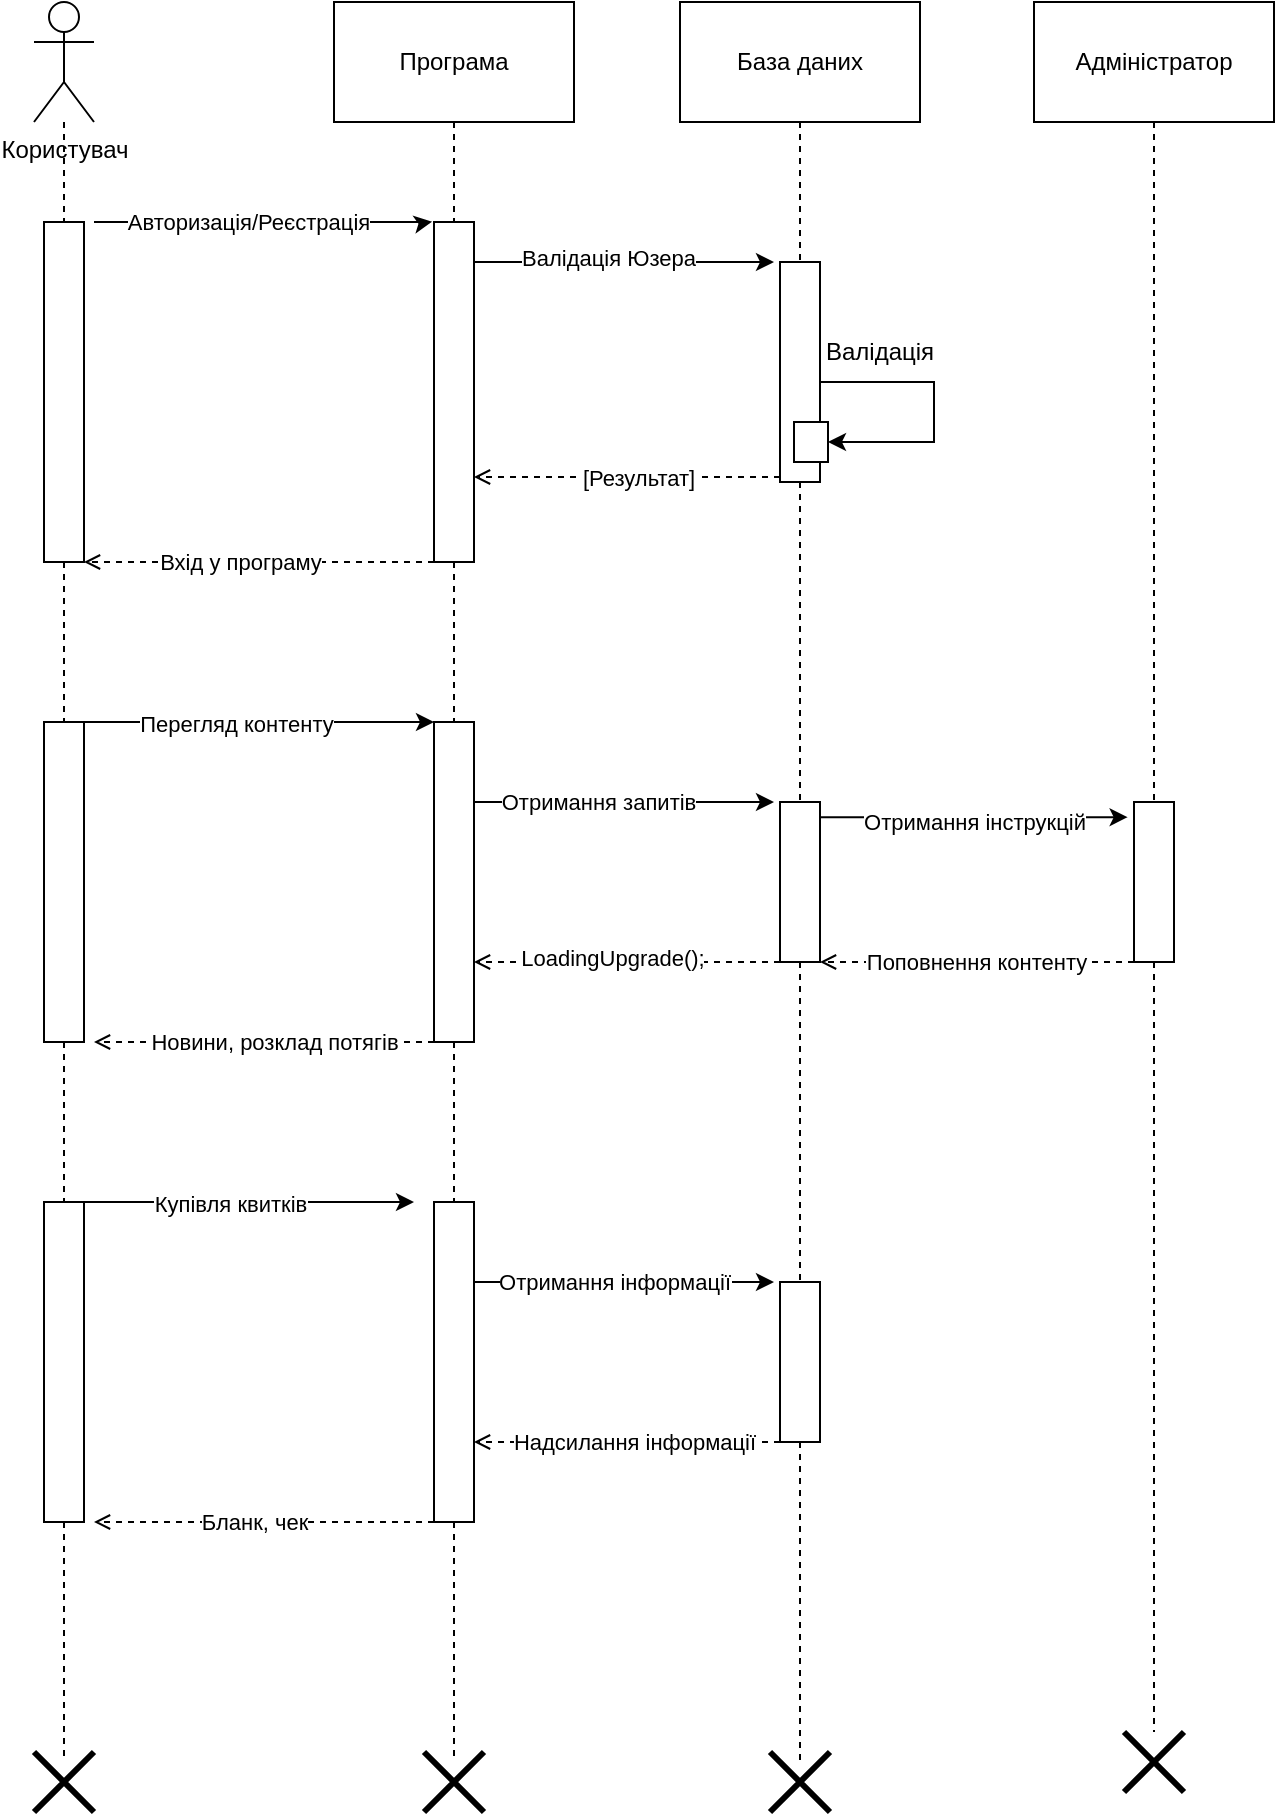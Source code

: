 <mxfile version="19.0.3" type="device"><diagram id="5AQHddp8T-0d5qT3yj1M" name="Сторінка-1"><mxGraphModel dx="1887" dy="1253" grid="1" gridSize="10" guides="1" tooltips="1" connect="1" arrows="1" fold="1" page="1" pageScale="1" pageWidth="827" pageHeight="1169" math="0" shadow="0"><root><mxCell id="0"/><mxCell id="1" parent="0"/><mxCell id="5sAyCTPb1kUCHePuVTsB-22" style="edgeStyle=orthogonalEdgeStyle;rounded=0;orthogonalLoop=1;jettySize=auto;html=1;dashed=1;endArrow=none;endFill=0;entryX=0.5;entryY=0;entryDx=0;entryDy=0;" edge="1" parent="1" source="5sAyCTPb1kUCHePuVTsB-2" target="5sAyCTPb1kUCHePuVTsB-34"><mxGeometry relative="1" as="geometry"><mxPoint x="650" y="180" as="targetPoint"/></mxGeometry></mxCell><mxCell id="5sAyCTPb1kUCHePuVTsB-2" value="Адміністратор" style="rounded=0;whiteSpace=wrap;html=1;" vertex="1" parent="1"><mxGeometry x="590" y="40" width="120" height="60" as="geometry"/></mxCell><mxCell id="5sAyCTPb1kUCHePuVTsB-12" style="edgeStyle=orthogonalEdgeStyle;rounded=0;orthogonalLoop=1;jettySize=auto;html=1;entryX=0.5;entryY=0;entryDx=0;entryDy=0;endArrow=none;endFill=0;dashed=1;" edge="1" parent="1" source="5sAyCTPb1kUCHePuVTsB-3" target="5sAyCTPb1kUCHePuVTsB-7"><mxGeometry relative="1" as="geometry"/></mxCell><mxCell id="5sAyCTPb1kUCHePuVTsB-3" value="Програма" style="rounded=0;whiteSpace=wrap;html=1;" vertex="1" parent="1"><mxGeometry x="240" y="40" width="120" height="60" as="geometry"/></mxCell><mxCell id="5sAyCTPb1kUCHePuVTsB-21" style="edgeStyle=orthogonalEdgeStyle;rounded=0;orthogonalLoop=1;jettySize=auto;html=1;entryX=0.5;entryY=0;entryDx=0;entryDy=0;dashed=1;endArrow=none;endFill=0;" edge="1" parent="1" source="5sAyCTPb1kUCHePuVTsB-4" target="5sAyCTPb1kUCHePuVTsB-13"><mxGeometry relative="1" as="geometry"/></mxCell><mxCell id="5sAyCTPb1kUCHePuVTsB-4" value="База даних" style="rounded=0;whiteSpace=wrap;html=1;" vertex="1" parent="1"><mxGeometry x="413" y="40" width="120" height="60" as="geometry"/></mxCell><mxCell id="5sAyCTPb1kUCHePuVTsB-9" style="edgeStyle=orthogonalEdgeStyle;rounded=0;orthogonalLoop=1;jettySize=auto;html=1;entryX=0.5;entryY=0;entryDx=0;entryDy=0;dashed=1;endArrow=none;endFill=0;" edge="1" parent="1" source="5sAyCTPb1kUCHePuVTsB-5" target="5sAyCTPb1kUCHePuVTsB-6"><mxGeometry relative="1" as="geometry"/></mxCell><mxCell id="5sAyCTPb1kUCHePuVTsB-5" value="Користувач" style="shape=umlActor;verticalLabelPosition=bottom;verticalAlign=top;html=1;outlineConnect=0;" vertex="1" parent="1"><mxGeometry x="90" y="40" width="30" height="60" as="geometry"/></mxCell><mxCell id="5sAyCTPb1kUCHePuVTsB-10" style="edgeStyle=orthogonalEdgeStyle;rounded=0;orthogonalLoop=1;jettySize=auto;html=1;endArrow=classic;endFill=1;entryX=-0.046;entryY=-0.001;entryDx=0;entryDy=0;entryPerimeter=0;" edge="1" parent="1" target="5sAyCTPb1kUCHePuVTsB-7"><mxGeometry relative="1" as="geometry"><mxPoint x="288.371" y="152.857" as="targetPoint"/><mxPoint x="120" y="150" as="sourcePoint"/><Array as="points"><mxPoint x="288" y="150"/></Array></mxGeometry></mxCell><mxCell id="5sAyCTPb1kUCHePuVTsB-11" value="Авторизація/Реєстрація" style="edgeLabel;html=1;align=center;verticalAlign=middle;resizable=0;points=[];" vertex="1" connectable="0" parent="5sAyCTPb1kUCHePuVTsB-10"><mxGeometry x="-0.093" relative="1" as="geometry"><mxPoint as="offset"/></mxGeometry></mxCell><mxCell id="5sAyCTPb1kUCHePuVTsB-25" style="edgeStyle=orthogonalEdgeStyle;rounded=0;orthogonalLoop=1;jettySize=auto;html=1;dashed=1;endArrow=none;endFill=0;" edge="1" parent="1" source="5sAyCTPb1kUCHePuVTsB-6"><mxGeometry relative="1" as="geometry"><mxPoint x="105" y="400" as="targetPoint"/></mxGeometry></mxCell><mxCell id="5sAyCTPb1kUCHePuVTsB-6" value="" style="rounded=0;whiteSpace=wrap;html=1;" vertex="1" parent="1"><mxGeometry x="95" y="150" width="20" height="170" as="geometry"/></mxCell><mxCell id="5sAyCTPb1kUCHePuVTsB-14" style="edgeStyle=orthogonalEdgeStyle;rounded=0;orthogonalLoop=1;jettySize=auto;html=1;endArrow=classic;endFill=1;" edge="1" parent="1" source="5sAyCTPb1kUCHePuVTsB-7"><mxGeometry relative="1" as="geometry"><mxPoint x="460" y="170" as="targetPoint"/><Array as="points"><mxPoint x="350" y="170"/><mxPoint x="350" y="170"/></Array></mxGeometry></mxCell><mxCell id="5sAyCTPb1kUCHePuVTsB-15" value="Валідація Юзера" style="edgeLabel;html=1;align=center;verticalAlign=middle;resizable=0;points=[];" vertex="1" connectable="0" parent="5sAyCTPb1kUCHePuVTsB-14"><mxGeometry x="-0.115" y="2" relative="1" as="geometry"><mxPoint as="offset"/></mxGeometry></mxCell><mxCell id="5sAyCTPb1kUCHePuVTsB-23" style="edgeStyle=orthogonalEdgeStyle;rounded=0;orthogonalLoop=1;jettySize=auto;html=1;entryX=1;entryY=1;entryDx=0;entryDy=0;dashed=1;endArrow=open;endFill=0;" edge="1" parent="1" source="5sAyCTPb1kUCHePuVTsB-7" target="5sAyCTPb1kUCHePuVTsB-6"><mxGeometry relative="1" as="geometry"><Array as="points"><mxPoint x="240" y="320"/><mxPoint x="240" y="320"/></Array></mxGeometry></mxCell><mxCell id="5sAyCTPb1kUCHePuVTsB-24" value="Вхід у програму" style="edgeLabel;html=1;align=center;verticalAlign=middle;resizable=0;points=[];" vertex="1" connectable="0" parent="5sAyCTPb1kUCHePuVTsB-23"><mxGeometry x="0.107" relative="1" as="geometry"><mxPoint as="offset"/></mxGeometry></mxCell><mxCell id="5sAyCTPb1kUCHePuVTsB-32" style="edgeStyle=orthogonalEdgeStyle;rounded=0;orthogonalLoop=1;jettySize=auto;html=1;entryX=0.5;entryY=0;entryDx=0;entryDy=0;endArrow=none;endFill=0;dashed=1;" edge="1" parent="1" source="5sAyCTPb1kUCHePuVTsB-7" target="5sAyCTPb1kUCHePuVTsB-28"><mxGeometry relative="1" as="geometry"/></mxCell><mxCell id="5sAyCTPb1kUCHePuVTsB-7" value="" style="rounded=0;whiteSpace=wrap;html=1;" vertex="1" parent="1"><mxGeometry x="290" y="150" width="20" height="170" as="geometry"/></mxCell><mxCell id="5sAyCTPb1kUCHePuVTsB-17" style="edgeStyle=orthogonalEdgeStyle;rounded=0;orthogonalLoop=1;jettySize=auto;html=1;endArrow=classic;endFill=1;entryX=1;entryY=0.5;entryDx=0;entryDy=0;" edge="1" parent="1" source="5sAyCTPb1kUCHePuVTsB-13" target="5sAyCTPb1kUCHePuVTsB-16"><mxGeometry relative="1" as="geometry"><mxPoint x="490" y="260" as="targetPoint"/><Array as="points"><mxPoint x="540" y="230"/><mxPoint x="540" y="260"/></Array></mxGeometry></mxCell><mxCell id="5sAyCTPb1kUCHePuVTsB-19" style="edgeStyle=orthogonalEdgeStyle;rounded=0;orthogonalLoop=1;jettySize=auto;html=1;entryX=1;entryY=0.75;entryDx=0;entryDy=0;endArrow=open;endFill=0;dashed=1;" edge="1" parent="1" source="5sAyCTPb1kUCHePuVTsB-13" target="5sAyCTPb1kUCHePuVTsB-7"><mxGeometry relative="1" as="geometry"><Array as="points"><mxPoint x="386" y="278"/></Array></mxGeometry></mxCell><mxCell id="5sAyCTPb1kUCHePuVTsB-20" value="[Результат]" style="edgeLabel;html=1;align=center;verticalAlign=middle;resizable=0;points=[];" vertex="1" connectable="0" parent="5sAyCTPb1kUCHePuVTsB-19"><mxGeometry x="-0.071" relative="1" as="geometry"><mxPoint as="offset"/></mxGeometry></mxCell><mxCell id="5sAyCTPb1kUCHePuVTsB-33" style="edgeStyle=orthogonalEdgeStyle;rounded=0;orthogonalLoop=1;jettySize=auto;html=1;entryX=0.5;entryY=0;entryDx=0;entryDy=0;dashed=1;endArrow=none;endFill=0;" edge="1" parent="1" source="5sAyCTPb1kUCHePuVTsB-13" target="5sAyCTPb1kUCHePuVTsB-31"><mxGeometry relative="1" as="geometry"/></mxCell><mxCell id="5sAyCTPb1kUCHePuVTsB-13" value="" style="rounded=0;whiteSpace=wrap;html=1;" vertex="1" parent="1"><mxGeometry x="463" y="170" width="20" height="110" as="geometry"/></mxCell><mxCell id="5sAyCTPb1kUCHePuVTsB-16" value="" style="rounded=0;whiteSpace=wrap;html=1;" vertex="1" parent="1"><mxGeometry x="470" y="250" width="17" height="20" as="geometry"/></mxCell><mxCell id="5sAyCTPb1kUCHePuVTsB-18" value="Валідація" style="text;html=1;strokeColor=none;fillColor=none;align=center;verticalAlign=middle;whiteSpace=wrap;rounded=0;" vertex="1" parent="1"><mxGeometry x="483" y="200" width="60" height="30" as="geometry"/></mxCell><mxCell id="5sAyCTPb1kUCHePuVTsB-29" style="edgeStyle=orthogonalEdgeStyle;rounded=0;orthogonalLoop=1;jettySize=auto;html=1;entryX=0;entryY=0;entryDx=0;entryDy=0;endArrow=classic;endFill=1;" edge="1" parent="1" source="5sAyCTPb1kUCHePuVTsB-27" target="5sAyCTPb1kUCHePuVTsB-28"><mxGeometry relative="1" as="geometry"><Array as="points"><mxPoint x="240" y="400"/><mxPoint x="240" y="400"/></Array></mxGeometry></mxCell><mxCell id="5sAyCTPb1kUCHePuVTsB-30" value="Перегляд контенту" style="edgeLabel;html=1;align=center;verticalAlign=middle;resizable=0;points=[];" vertex="1" connectable="0" parent="5sAyCTPb1kUCHePuVTsB-29"><mxGeometry x="-0.139" y="-1" relative="1" as="geometry"><mxPoint as="offset"/></mxGeometry></mxCell><mxCell id="5sAyCTPb1kUCHePuVTsB-48" style="edgeStyle=orthogonalEdgeStyle;rounded=0;orthogonalLoop=1;jettySize=auto;html=1;entryX=0.5;entryY=0;entryDx=0;entryDy=0;dashed=1;endArrow=none;endFill=0;" edge="1" parent="1" source="5sAyCTPb1kUCHePuVTsB-27" target="5sAyCTPb1kUCHePuVTsB-46"><mxGeometry relative="1" as="geometry"/></mxCell><mxCell id="5sAyCTPb1kUCHePuVTsB-27" value="" style="rounded=0;whiteSpace=wrap;html=1;" vertex="1" parent="1"><mxGeometry x="95" y="400" width="20" height="160" as="geometry"/></mxCell><mxCell id="5sAyCTPb1kUCHePuVTsB-35" style="edgeStyle=orthogonalEdgeStyle;rounded=0;orthogonalLoop=1;jettySize=auto;html=1;endArrow=classic;endFill=1;" edge="1" parent="1" source="5sAyCTPb1kUCHePuVTsB-28"><mxGeometry relative="1" as="geometry"><mxPoint x="460" y="440" as="targetPoint"/><Array as="points"><mxPoint x="350" y="440"/><mxPoint x="350" y="440"/></Array></mxGeometry></mxCell><mxCell id="5sAyCTPb1kUCHePuVTsB-36" value="Отримання запитів" style="edgeLabel;html=1;align=center;verticalAlign=middle;resizable=0;points=[];" vertex="1" connectable="0" parent="5sAyCTPb1kUCHePuVTsB-35"><mxGeometry x="-0.172" relative="1" as="geometry"><mxPoint as="offset"/></mxGeometry></mxCell><mxCell id="5sAyCTPb1kUCHePuVTsB-44" style="edgeStyle=orthogonalEdgeStyle;rounded=0;orthogonalLoop=1;jettySize=auto;html=1;dashed=1;endArrow=open;endFill=0;" edge="1" parent="1" source="5sAyCTPb1kUCHePuVTsB-28"><mxGeometry relative="1" as="geometry"><mxPoint x="120.0" y="560" as="targetPoint"/><Array as="points"><mxPoint x="250" y="560"/><mxPoint x="250" y="560"/></Array></mxGeometry></mxCell><mxCell id="5sAyCTPb1kUCHePuVTsB-45" value="Новини, розклад потягів" style="edgeLabel;html=1;align=center;verticalAlign=middle;resizable=0;points=[];" vertex="1" connectable="0" parent="5sAyCTPb1kUCHePuVTsB-44"><mxGeometry x="0.723" y="2" relative="1" as="geometry"><mxPoint x="66" y="-2" as="offset"/></mxGeometry></mxCell><mxCell id="5sAyCTPb1kUCHePuVTsB-49" style="edgeStyle=orthogonalEdgeStyle;rounded=0;orthogonalLoop=1;jettySize=auto;html=1;entryX=0.5;entryY=0;entryDx=0;entryDy=0;dashed=1;endArrow=none;endFill=0;" edge="1" parent="1" source="5sAyCTPb1kUCHePuVTsB-28" target="5sAyCTPb1kUCHePuVTsB-47"><mxGeometry relative="1" as="geometry"/></mxCell><mxCell id="5sAyCTPb1kUCHePuVTsB-28" value="" style="rounded=0;whiteSpace=wrap;html=1;" vertex="1" parent="1"><mxGeometry x="290" y="400" width="20" height="160" as="geometry"/></mxCell><mxCell id="5sAyCTPb1kUCHePuVTsB-38" style="edgeStyle=orthogonalEdgeStyle;rounded=0;orthogonalLoop=1;jettySize=auto;html=1;entryX=-0.159;entryY=0.095;entryDx=0;entryDy=0;entryPerimeter=0;endArrow=classic;endFill=1;" edge="1" parent="1" source="5sAyCTPb1kUCHePuVTsB-31" target="5sAyCTPb1kUCHePuVTsB-34"><mxGeometry relative="1" as="geometry"><Array as="points"><mxPoint x="562" y="448"/></Array></mxGeometry></mxCell><mxCell id="5sAyCTPb1kUCHePuVTsB-39" value="Отримання інструкцій" style="edgeLabel;html=1;align=center;verticalAlign=middle;resizable=0;points=[];" vertex="1" connectable="0" parent="5sAyCTPb1kUCHePuVTsB-38"><mxGeometry x="-0.191" y="1" relative="1" as="geometry"><mxPoint x="15" y="3" as="offset"/></mxGeometry></mxCell><mxCell id="5sAyCTPb1kUCHePuVTsB-42" style="edgeStyle=orthogonalEdgeStyle;rounded=0;orthogonalLoop=1;jettySize=auto;html=1;entryX=1;entryY=0.75;entryDx=0;entryDy=0;dashed=1;endArrow=open;endFill=0;" edge="1" parent="1" source="5sAyCTPb1kUCHePuVTsB-31" target="5sAyCTPb1kUCHePuVTsB-28"><mxGeometry relative="1" as="geometry"><Array as="points"><mxPoint x="420" y="520"/><mxPoint x="420" y="520"/></Array></mxGeometry></mxCell><mxCell id="5sAyCTPb1kUCHePuVTsB-43" value="LoadingUpgrade();" style="edgeLabel;html=1;align=center;verticalAlign=middle;resizable=0;points=[];" vertex="1" connectable="0" parent="5sAyCTPb1kUCHePuVTsB-42"><mxGeometry x="0.096" y="-2" relative="1" as="geometry"><mxPoint as="offset"/></mxGeometry></mxCell><mxCell id="5sAyCTPb1kUCHePuVTsB-51" style="edgeStyle=orthogonalEdgeStyle;rounded=0;orthogonalLoop=1;jettySize=auto;html=1;entryX=0.5;entryY=0;entryDx=0;entryDy=0;dashed=1;endArrow=none;endFill=0;" edge="1" parent="1" source="5sAyCTPb1kUCHePuVTsB-31" target="5sAyCTPb1kUCHePuVTsB-50"><mxGeometry relative="1" as="geometry"/></mxCell><mxCell id="5sAyCTPb1kUCHePuVTsB-31" value="" style="rounded=0;whiteSpace=wrap;html=1;" vertex="1" parent="1"><mxGeometry x="463" y="440" width="20" height="80" as="geometry"/></mxCell><mxCell id="5sAyCTPb1kUCHePuVTsB-40" style="edgeStyle=orthogonalEdgeStyle;rounded=0;orthogonalLoop=1;jettySize=auto;html=1;entryX=1;entryY=1;entryDx=0;entryDy=0;endArrow=open;endFill=0;dashed=1;" edge="1" parent="1" source="5sAyCTPb1kUCHePuVTsB-34" target="5sAyCTPb1kUCHePuVTsB-31"><mxGeometry relative="1" as="geometry"><Array as="points"><mxPoint x="600" y="520"/><mxPoint x="600" y="520"/></Array></mxGeometry></mxCell><mxCell id="5sAyCTPb1kUCHePuVTsB-41" value="Поповнення контенту" style="edgeLabel;html=1;align=center;verticalAlign=middle;resizable=0;points=[];" vertex="1" connectable="0" parent="5sAyCTPb1kUCHePuVTsB-40"><mxGeometry x="0.372" y="1" relative="1" as="geometry"><mxPoint x="28" y="-1" as="offset"/></mxGeometry></mxCell><mxCell id="5sAyCTPb1kUCHePuVTsB-52" style="edgeStyle=orthogonalEdgeStyle;rounded=0;orthogonalLoop=1;jettySize=auto;html=1;dashed=1;endArrow=none;endFill=0;" edge="1" parent="1" source="5sAyCTPb1kUCHePuVTsB-34" target="5sAyCTPb1kUCHePuVTsB-53"><mxGeometry relative="1" as="geometry"><mxPoint x="650" y="920" as="targetPoint"/></mxGeometry></mxCell><mxCell id="5sAyCTPb1kUCHePuVTsB-34" value="" style="rounded=0;whiteSpace=wrap;html=1;" vertex="1" parent="1"><mxGeometry x="640" y="440" width="20" height="80" as="geometry"/></mxCell><mxCell id="5sAyCTPb1kUCHePuVTsB-54" style="edgeStyle=orthogonalEdgeStyle;rounded=0;orthogonalLoop=1;jettySize=auto;html=1;endArrow=classic;endFill=1;" edge="1" parent="1" source="5sAyCTPb1kUCHePuVTsB-46"><mxGeometry relative="1" as="geometry"><mxPoint x="280" y="640" as="targetPoint"/><Array as="points"><mxPoint x="150" y="640"/><mxPoint x="150" y="640"/></Array></mxGeometry></mxCell><mxCell id="5sAyCTPb1kUCHePuVTsB-55" value="Купівля квитків" style="edgeLabel;html=1;align=center;verticalAlign=middle;resizable=0;points=[];" vertex="1" connectable="0" parent="5sAyCTPb1kUCHePuVTsB-54"><mxGeometry x="-0.124" y="-1" relative="1" as="geometry"><mxPoint as="offset"/></mxGeometry></mxCell><mxCell id="5sAyCTPb1kUCHePuVTsB-64" style="edgeStyle=orthogonalEdgeStyle;rounded=0;orthogonalLoop=1;jettySize=auto;html=1;dashed=1;endArrow=none;endFill=0;" edge="1" parent="1" source="5sAyCTPb1kUCHePuVTsB-46"><mxGeometry relative="1" as="geometry"><mxPoint x="105" y="920" as="targetPoint"/></mxGeometry></mxCell><mxCell id="5sAyCTPb1kUCHePuVTsB-46" value="" style="rounded=0;whiteSpace=wrap;html=1;" vertex="1" parent="1"><mxGeometry x="95" y="640" width="20" height="160" as="geometry"/></mxCell><mxCell id="5sAyCTPb1kUCHePuVTsB-56" style="edgeStyle=orthogonalEdgeStyle;rounded=0;orthogonalLoop=1;jettySize=auto;html=1;endArrow=classic;endFill=1;" edge="1" parent="1" source="5sAyCTPb1kUCHePuVTsB-47"><mxGeometry relative="1" as="geometry"><mxPoint x="460" y="680" as="targetPoint"/><Array as="points"><mxPoint x="350" y="680"/><mxPoint x="350" y="680"/></Array></mxGeometry></mxCell><mxCell id="5sAyCTPb1kUCHePuVTsB-57" value="Отримання інформації" style="edgeLabel;html=1;align=center;verticalAlign=middle;resizable=0;points=[];" vertex="1" connectable="0" parent="5sAyCTPb1kUCHePuVTsB-56"><mxGeometry x="-0.194" y="1" relative="1" as="geometry"><mxPoint x="9" y="1" as="offset"/></mxGeometry></mxCell><mxCell id="5sAyCTPb1kUCHePuVTsB-60" style="edgeStyle=orthogonalEdgeStyle;rounded=0;orthogonalLoop=1;jettySize=auto;html=1;dashed=1;endArrow=open;endFill=0;" edge="1" parent="1" source="5sAyCTPb1kUCHePuVTsB-47"><mxGeometry relative="1" as="geometry"><mxPoint x="120" y="800" as="targetPoint"/><Array as="points"><mxPoint x="240" y="800"/><mxPoint x="240" y="800"/></Array></mxGeometry></mxCell><mxCell id="5sAyCTPb1kUCHePuVTsB-61" value="Бланк, чек" style="edgeLabel;html=1;align=center;verticalAlign=middle;resizable=0;points=[];" vertex="1" connectable="0" parent="5sAyCTPb1kUCHePuVTsB-60"><mxGeometry x="0.44" y="1" relative="1" as="geometry"><mxPoint x="32" y="-1" as="offset"/></mxGeometry></mxCell><mxCell id="5sAyCTPb1kUCHePuVTsB-63" style="edgeStyle=orthogonalEdgeStyle;rounded=0;orthogonalLoop=1;jettySize=auto;html=1;dashed=1;endArrow=none;endFill=0;" edge="1" parent="1" source="5sAyCTPb1kUCHePuVTsB-47"><mxGeometry relative="1" as="geometry"><mxPoint x="300" y="920" as="targetPoint"/></mxGeometry></mxCell><mxCell id="5sAyCTPb1kUCHePuVTsB-47" value="" style="rounded=0;whiteSpace=wrap;html=1;" vertex="1" parent="1"><mxGeometry x="290" y="640" width="20" height="160" as="geometry"/></mxCell><mxCell id="5sAyCTPb1kUCHePuVTsB-58" style="edgeStyle=orthogonalEdgeStyle;rounded=0;orthogonalLoop=1;jettySize=auto;html=1;entryX=1;entryY=0.75;entryDx=0;entryDy=0;endArrow=open;endFill=0;dashed=1;" edge="1" parent="1" source="5sAyCTPb1kUCHePuVTsB-50" target="5sAyCTPb1kUCHePuVTsB-47"><mxGeometry relative="1" as="geometry"><Array as="points"><mxPoint x="420" y="760"/><mxPoint x="420" y="760"/></Array></mxGeometry></mxCell><mxCell id="5sAyCTPb1kUCHePuVTsB-59" value="Надсилання інформації" style="edgeLabel;html=1;align=center;verticalAlign=middle;resizable=0;points=[];" vertex="1" connectable="0" parent="5sAyCTPb1kUCHePuVTsB-58"><mxGeometry x="0.372" y="2" relative="1" as="geometry"><mxPoint x="32" y="-2" as="offset"/></mxGeometry></mxCell><mxCell id="5sAyCTPb1kUCHePuVTsB-62" style="edgeStyle=orthogonalEdgeStyle;rounded=0;orthogonalLoop=1;jettySize=auto;html=1;dashed=1;endArrow=none;endFill=0;" edge="1" parent="1" source="5sAyCTPb1kUCHePuVTsB-50"><mxGeometry relative="1" as="geometry"><mxPoint x="473" y="920" as="targetPoint"/></mxGeometry></mxCell><mxCell id="5sAyCTPb1kUCHePuVTsB-50" value="" style="rounded=0;whiteSpace=wrap;html=1;" vertex="1" parent="1"><mxGeometry x="463" y="680" width="20" height="80" as="geometry"/></mxCell><mxCell id="5sAyCTPb1kUCHePuVTsB-53" value="" style="shape=umlDestroy;whiteSpace=wrap;html=1;strokeWidth=3;" vertex="1" parent="1"><mxGeometry x="635" y="905" width="30" height="30" as="geometry"/></mxCell><mxCell id="5sAyCTPb1kUCHePuVTsB-65" value="" style="shape=umlDestroy;whiteSpace=wrap;html=1;strokeWidth=3;" vertex="1" parent="1"><mxGeometry x="458" y="915" width="30" height="30" as="geometry"/></mxCell><mxCell id="5sAyCTPb1kUCHePuVTsB-66" value="" style="shape=umlDestroy;whiteSpace=wrap;html=1;strokeWidth=3;" vertex="1" parent="1"><mxGeometry x="285" y="915" width="30" height="30" as="geometry"/></mxCell><mxCell id="5sAyCTPb1kUCHePuVTsB-67" value="" style="shape=umlDestroy;whiteSpace=wrap;html=1;strokeWidth=3;" vertex="1" parent="1"><mxGeometry x="90" y="915" width="30" height="30" as="geometry"/></mxCell></root></mxGraphModel></diagram></mxfile>
